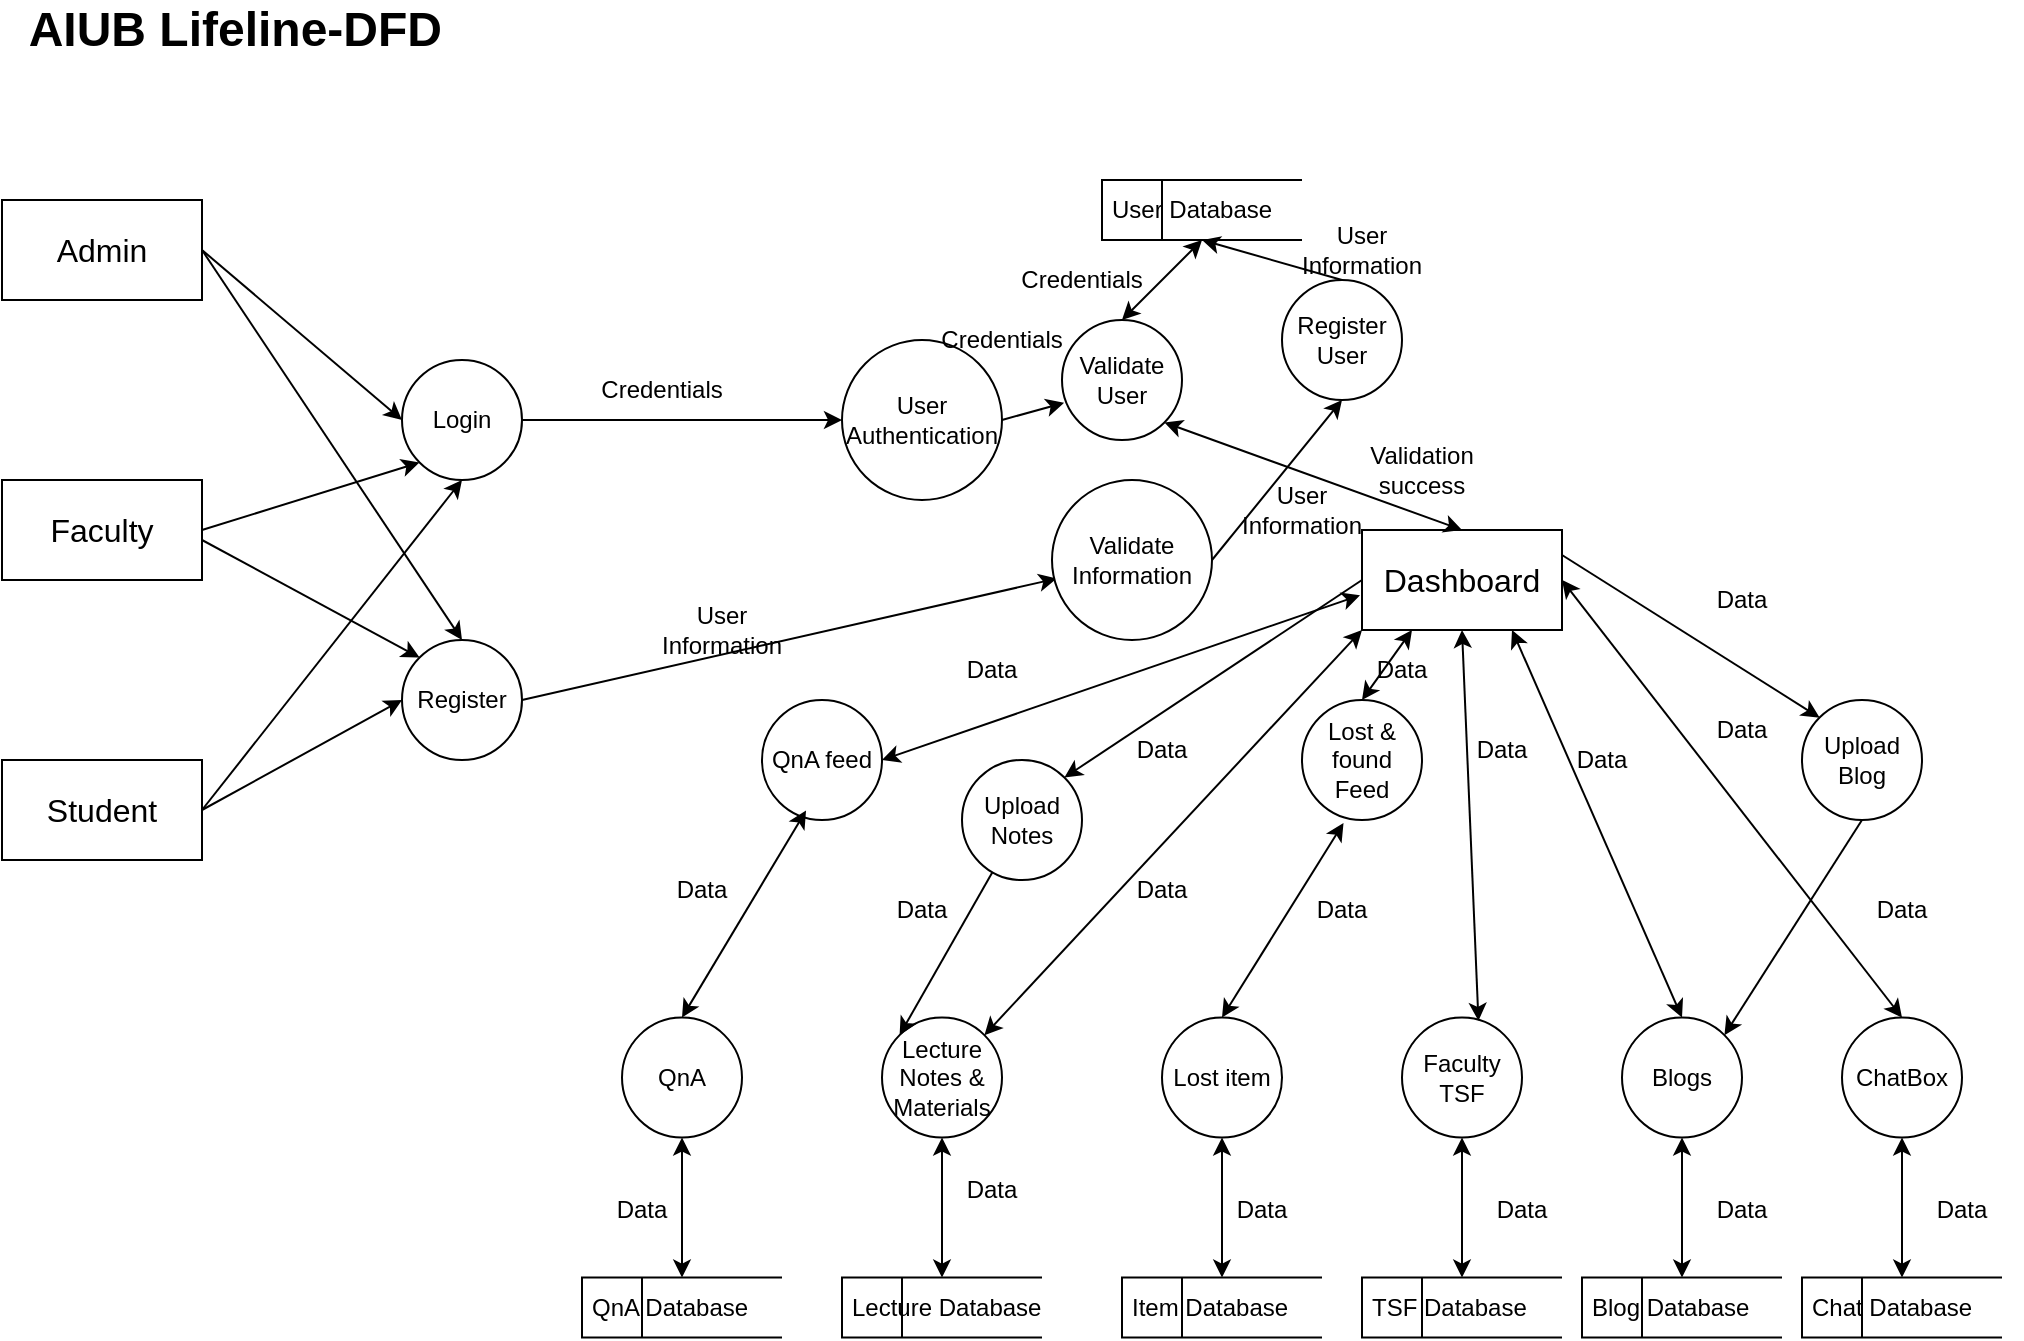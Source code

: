 <mxfile version="28.1.2">
  <diagram name="Page-1" id="tnVEaVtU6iW3XN0gwRTE">
    <mxGraphModel dx="1678" dy="914" grid="1" gridSize="10" guides="1" tooltips="1" connect="1" arrows="1" fold="1" page="1" pageScale="1" pageWidth="1169" pageHeight="827" math="0" shadow="0">
      <root>
        <mxCell id="0" />
        <mxCell id="1" parent="0" />
        <mxCell id="InhovC-3uy6cxq-UtfPf-1" value="&lt;font size=&quot;3&quot;&gt;Admin&lt;/font&gt;" style="html=1;dashed=0;whiteSpace=wrap;" parent="1" vertex="1">
          <mxGeometry x="60" y="210" width="100" height="50" as="geometry" />
        </mxCell>
        <mxCell id="InhovC-3uy6cxq-UtfPf-2" value="&lt;font size=&quot;3&quot;&gt;Faculty&lt;/font&gt;" style="html=1;dashed=0;whiteSpace=wrap;" parent="1" vertex="1">
          <mxGeometry x="60" y="350" width="100" height="50" as="geometry" />
        </mxCell>
        <mxCell id="InhovC-3uy6cxq-UtfPf-3" value="&lt;font size=&quot;3&quot;&gt;Student&lt;/font&gt;" style="html=1;dashed=0;whiteSpace=wrap;" parent="1" vertex="1">
          <mxGeometry x="60" y="490" width="100" height="50" as="geometry" />
        </mxCell>
        <mxCell id="InhovC-3uy6cxq-UtfPf-4" value="Login" style="shape=ellipse;html=1;dashed=0;whiteSpace=wrap;aspect=fixed;perimeter=ellipsePerimeter;" parent="1" vertex="1">
          <mxGeometry x="260" y="290" width="60" height="60" as="geometry" />
        </mxCell>
        <mxCell id="InhovC-3uy6cxq-UtfPf-5" value="" style="endArrow=classic;html=1;rounded=0;exitX=1;exitY=0.5;exitDx=0;exitDy=0;entryX=0;entryY=0.5;entryDx=0;entryDy=0;strokeWidth=1;" parent="1" source="InhovC-3uy6cxq-UtfPf-1" target="InhovC-3uy6cxq-UtfPf-4" edge="1">
          <mxGeometry width="50" height="50" relative="1" as="geometry">
            <mxPoint x="220" y="250" as="sourcePoint" />
            <mxPoint x="270" y="200" as="targetPoint" />
          </mxGeometry>
        </mxCell>
        <mxCell id="InhovC-3uy6cxq-UtfPf-8" value="Register" style="shape=ellipse;html=1;dashed=0;whiteSpace=wrap;aspect=fixed;perimeter=ellipsePerimeter;" parent="1" vertex="1">
          <mxGeometry x="260" y="430" width="60" height="60" as="geometry" />
        </mxCell>
        <mxCell id="InhovC-3uy6cxq-UtfPf-9" value="" style="endArrow=classic;html=1;rounded=0;exitX=1;exitY=0.5;exitDx=0;exitDy=0;entryX=0;entryY=1;entryDx=0;entryDy=0;strokeWidth=1;" parent="1" source="InhovC-3uy6cxq-UtfPf-2" target="InhovC-3uy6cxq-UtfPf-4" edge="1">
          <mxGeometry width="50" height="50" relative="1" as="geometry">
            <mxPoint x="200" y="260" as="sourcePoint" />
            <mxPoint x="300" y="345" as="targetPoint" />
          </mxGeometry>
        </mxCell>
        <mxCell id="InhovC-3uy6cxq-UtfPf-10" value="" style="endArrow=classic;html=1;rounded=0;exitX=1;exitY=0.5;exitDx=0;exitDy=0;entryX=0.5;entryY=1;entryDx=0;entryDy=0;strokeWidth=1;" parent="1" source="InhovC-3uy6cxq-UtfPf-3" target="InhovC-3uy6cxq-UtfPf-4" edge="1">
          <mxGeometry width="50" height="50" relative="1" as="geometry">
            <mxPoint x="230" y="390" as="sourcePoint" />
            <mxPoint x="330" y="475" as="targetPoint" />
          </mxGeometry>
        </mxCell>
        <mxCell id="InhovC-3uy6cxq-UtfPf-11" value="" style="endArrow=classic;html=1;rounded=0;exitX=1;exitY=0.5;exitDx=0;exitDy=0;entryX=0.5;entryY=0;entryDx=0;entryDy=0;strokeWidth=1;" parent="1" source="InhovC-3uy6cxq-UtfPf-1" target="InhovC-3uy6cxq-UtfPf-8" edge="1">
          <mxGeometry width="50" height="50" relative="1" as="geometry">
            <mxPoint x="290" y="360" as="sourcePoint" />
            <mxPoint x="390" y="445" as="targetPoint" />
          </mxGeometry>
        </mxCell>
        <mxCell id="InhovC-3uy6cxq-UtfPf-12" value="" style="endArrow=classic;html=1;rounded=0;entryX=0;entryY=0;entryDx=0;entryDy=0;strokeWidth=1;" parent="1" target="InhovC-3uy6cxq-UtfPf-8" edge="1">
          <mxGeometry width="50" height="50" relative="1" as="geometry">
            <mxPoint x="160" y="380" as="sourcePoint" />
            <mxPoint x="490" y="475" as="targetPoint" />
          </mxGeometry>
        </mxCell>
        <mxCell id="InhovC-3uy6cxq-UtfPf-13" value="" style="endArrow=classic;html=1;rounded=0;exitX=1;exitY=0.5;exitDx=0;exitDy=0;entryX=0;entryY=0.5;entryDx=0;entryDy=0;strokeWidth=1;" parent="1" source="InhovC-3uy6cxq-UtfPf-3" target="InhovC-3uy6cxq-UtfPf-8" edge="1">
          <mxGeometry width="50" height="50" relative="1" as="geometry">
            <mxPoint x="450" y="390" as="sourcePoint" />
            <mxPoint x="550" y="475" as="targetPoint" />
          </mxGeometry>
        </mxCell>
        <mxCell id="InhovC-3uy6cxq-UtfPf-14" value="User Database" style="html=1;dashed=0;whiteSpace=wrap;shape=mxgraph.dfd.dataStoreID;align=left;spacingLeft=3;points=[[0,0],[0.5,0],[1,0],[0,0.5],[1,0.5],[0,1],[0.5,1],[1,1]];" parent="1" vertex="1">
          <mxGeometry x="610" y="200" width="100" height="30" as="geometry" />
        </mxCell>
        <mxCell id="InhovC-3uy6cxq-UtfPf-16" value="" style="endArrow=classic;html=1;rounded=0;exitX=1;exitY=0.5;exitDx=0;exitDy=0;entryX=0;entryY=0.5;entryDx=0;entryDy=0;strokeWidth=1;" parent="1" source="InhovC-3uy6cxq-UtfPf-4" target="IM_Y_9q37_OdS705pkj2-3" edge="1">
          <mxGeometry width="50" height="50" relative="1" as="geometry">
            <mxPoint x="210" y="280" as="sourcePoint" />
            <mxPoint x="600" y="386.5" as="targetPoint" />
          </mxGeometry>
        </mxCell>
        <mxCell id="InhovC-3uy6cxq-UtfPf-17" value="" style="endArrow=classic;html=1;rounded=0;exitX=1;exitY=0.5;exitDx=0;exitDy=0;entryX=0.03;entryY=0.616;entryDx=0;entryDy=0;strokeWidth=1;entryPerimeter=0;" parent="1" source="InhovC-3uy6cxq-UtfPf-8" target="IM_Y_9q37_OdS705pkj2-5" edge="1">
          <mxGeometry width="50" height="50" relative="1" as="geometry">
            <mxPoint x="360" y="450" as="sourcePoint" />
            <mxPoint x="600" y="411.5" as="targetPoint" />
          </mxGeometry>
        </mxCell>
        <mxCell id="InhovC-3uy6cxq-UtfPf-18" value="Validate User" style="shape=ellipse;html=1;dashed=0;whiteSpace=wrap;aspect=fixed;perimeter=ellipsePerimeter;" parent="1" vertex="1">
          <mxGeometry x="590" y="270" width="60" height="60" as="geometry" />
        </mxCell>
        <mxCell id="InhovC-3uy6cxq-UtfPf-20" value="Register User" style="shape=ellipse;html=1;dashed=0;whiteSpace=wrap;aspect=fixed;perimeter=ellipsePerimeter;" parent="1" vertex="1">
          <mxGeometry x="700" y="250" width="60" height="60" as="geometry" />
        </mxCell>
        <mxCell id="InhovC-3uy6cxq-UtfPf-21" value="" style="endArrow=classic;html=1;rounded=0;exitX=0.5;exitY=1;exitDx=0;exitDy=0;entryX=0.5;entryY=0;entryDx=0;entryDy=0;strokeWidth=1;strokeColor=default;startArrow=classic;startFill=1;" parent="1" source="InhovC-3uy6cxq-UtfPf-14" target="InhovC-3uy6cxq-UtfPf-18" edge="1">
          <mxGeometry width="50" height="50" relative="1" as="geometry">
            <mxPoint x="660" y="384" as="sourcePoint" />
            <mxPoint x="630" y="340" as="targetPoint" />
          </mxGeometry>
        </mxCell>
        <mxCell id="InhovC-3uy6cxq-UtfPf-23" value="" style="endArrow=classic;html=1;rounded=0;exitX=0.5;exitY=0;exitDx=0;exitDy=0;entryX=0.5;entryY=1;entryDx=0;entryDy=0;strokeWidth=1;" parent="1" source="InhovC-3uy6cxq-UtfPf-20" target="InhovC-3uy6cxq-UtfPf-14" edge="1">
          <mxGeometry width="50" height="50" relative="1" as="geometry">
            <mxPoint x="720" y="370" as="sourcePoint" />
            <mxPoint x="815" y="414" as="targetPoint" />
          </mxGeometry>
        </mxCell>
        <mxCell id="InhovC-3uy6cxq-UtfPf-24" value="Lost item" style="shape=ellipse;html=1;dashed=0;whiteSpace=wrap;aspect=fixed;perimeter=ellipsePerimeter;" parent="1" vertex="1">
          <mxGeometry x="640" y="618.78" width="60" height="60" as="geometry" />
        </mxCell>
        <mxCell id="InhovC-3uy6cxq-UtfPf-25" value="Faculty TSF" style="shape=ellipse;html=1;dashed=0;whiteSpace=wrap;aspect=fixed;perimeter=ellipsePerimeter;" parent="1" vertex="1">
          <mxGeometry x="760" y="618.78" width="60" height="60" as="geometry" />
        </mxCell>
        <mxCell id="InhovC-3uy6cxq-UtfPf-26" value="Blogs" style="shape=ellipse;html=1;dashed=0;whiteSpace=wrap;aspect=fixed;perimeter=ellipsePerimeter;" parent="1" vertex="1">
          <mxGeometry x="870" y="618.78" width="60" height="60" as="geometry" />
        </mxCell>
        <mxCell id="InhovC-3uy6cxq-UtfPf-27" value="Lecture Notes &amp;amp; Materials" style="shape=ellipse;html=1;dashed=0;whiteSpace=wrap;aspect=fixed;perimeter=ellipsePerimeter;" parent="1" vertex="1">
          <mxGeometry x="500" y="618.78" width="60" height="60" as="geometry" />
        </mxCell>
        <mxCell id="InhovC-3uy6cxq-UtfPf-28" value="QnA" style="shape=ellipse;html=1;dashed=0;whiteSpace=wrap;aspect=fixed;perimeter=ellipsePerimeter;" parent="1" vertex="1">
          <mxGeometry x="370" y="618.78" width="60" height="60" as="geometry" />
        </mxCell>
        <mxCell id="InhovC-3uy6cxq-UtfPf-29" value="ChatBox" style="shape=ellipse;html=1;dashed=0;whiteSpace=wrap;aspect=fixed;perimeter=ellipsePerimeter;" parent="1" vertex="1">
          <mxGeometry x="980" y="618.78" width="60" height="60" as="geometry" />
        </mxCell>
        <mxCell id="InhovC-3uy6cxq-UtfPf-36" value="QnA Database" style="html=1;dashed=0;whiteSpace=wrap;shape=mxgraph.dfd.dataStoreID;align=left;spacingLeft=3;points=[[0,0],[0.5,0],[1,0],[0,0.5],[1,0.5],[0,1],[0.5,1],[1,1]];" parent="1" vertex="1">
          <mxGeometry x="350" y="748.78" width="100" height="30" as="geometry" />
        </mxCell>
        <mxCell id="InhovC-3uy6cxq-UtfPf-37" value="Lecture Database" style="html=1;dashed=0;whiteSpace=wrap;shape=mxgraph.dfd.dataStoreID;align=left;spacingLeft=3;points=[[0,0],[0.5,0],[1,0],[0,0.5],[1,0.5],[0,1],[0.5,1],[1,1]];" parent="1" vertex="1">
          <mxGeometry x="480" y="748.78" width="100" height="30" as="geometry" />
        </mxCell>
        <mxCell id="InhovC-3uy6cxq-UtfPf-38" value="Item Database" style="html=1;dashed=0;whiteSpace=wrap;shape=mxgraph.dfd.dataStoreID;align=left;spacingLeft=3;points=[[0,0],[0.5,0],[1,0],[0,0.5],[1,0.5],[0,1],[0.5,1],[1,1]];" parent="1" vertex="1">
          <mxGeometry x="620" y="748.78" width="100" height="30" as="geometry" />
        </mxCell>
        <mxCell id="InhovC-3uy6cxq-UtfPf-39" value="TSF Database" style="html=1;dashed=0;whiteSpace=wrap;shape=mxgraph.dfd.dataStoreID;align=left;spacingLeft=3;points=[[0,0],[0.5,0],[1,0],[0,0.5],[1,0.5],[0,1],[0.5,1],[1,1]];" parent="1" vertex="1">
          <mxGeometry x="740" y="748.78" width="100" height="30" as="geometry" />
        </mxCell>
        <mxCell id="InhovC-3uy6cxq-UtfPf-40" value="Blog Database" style="html=1;dashed=0;whiteSpace=wrap;shape=mxgraph.dfd.dataStoreID;align=left;spacingLeft=3;points=[[0,0],[0.5,0],[1,0],[0,0.5],[1,0.5],[0,1],[0.5,1],[1,1]];" parent="1" vertex="1">
          <mxGeometry x="850" y="748.78" width="100" height="30" as="geometry" />
        </mxCell>
        <mxCell id="InhovC-3uy6cxq-UtfPf-41" value="Chat Database" style="html=1;dashed=0;whiteSpace=wrap;shape=mxgraph.dfd.dataStoreID;align=left;spacingLeft=3;points=[[0,0],[0.5,0],[1,0],[0,0.5],[1,0.5],[0,1],[0.5,1],[1,1]];" parent="1" vertex="1">
          <mxGeometry x="960" y="748.78" width="100" height="30" as="geometry" />
        </mxCell>
        <mxCell id="InhovC-3uy6cxq-UtfPf-42" value="" style="endArrow=classic;html=1;rounded=0;exitX=0.5;exitY=0;exitDx=0;exitDy=0;entryX=0.5;entryY=1;entryDx=0;entryDy=0;strokeWidth=1;strokeColor=default;startArrow=classic;startFill=1;" parent="1" source="InhovC-3uy6cxq-UtfPf-36" target="InhovC-3uy6cxq-UtfPf-28" edge="1">
          <mxGeometry width="50" height="50" relative="1" as="geometry">
            <mxPoint x="855" y="674.78" as="sourcePoint" />
            <mxPoint x="740" y="568.78" as="targetPoint" />
          </mxGeometry>
        </mxCell>
        <mxCell id="InhovC-3uy6cxq-UtfPf-43" value="" style="endArrow=classic;html=1;rounded=0;exitX=0.5;exitY=0;exitDx=0;exitDy=0;entryX=0.5;entryY=1;entryDx=0;entryDy=0;strokeWidth=1;strokeColor=default;startArrow=classic;startFill=1;" parent="1" source="InhovC-3uy6cxq-UtfPf-37" target="InhovC-3uy6cxq-UtfPf-27" edge="1">
          <mxGeometry width="50" height="50" relative="1" as="geometry">
            <mxPoint x="575" y="824.78" as="sourcePoint" />
            <mxPoint x="460" y="718.78" as="targetPoint" />
          </mxGeometry>
        </mxCell>
        <mxCell id="InhovC-3uy6cxq-UtfPf-44" value="" style="endArrow=classic;html=1;rounded=0;exitX=0.5;exitY=0;exitDx=0;exitDy=0;entryX=0.5;entryY=1;entryDx=0;entryDy=0;strokeWidth=1;strokeColor=default;startArrow=classic;startFill=1;" parent="1" source="InhovC-3uy6cxq-UtfPf-38" target="InhovC-3uy6cxq-UtfPf-24" edge="1">
          <mxGeometry width="50" height="50" relative="1" as="geometry">
            <mxPoint x="725" y="794.78" as="sourcePoint" />
            <mxPoint x="610" y="688.78" as="targetPoint" />
          </mxGeometry>
        </mxCell>
        <mxCell id="InhovC-3uy6cxq-UtfPf-45" value="" style="endArrow=classic;html=1;rounded=0;exitX=0.5;exitY=0;exitDx=0;exitDy=0;entryX=0.5;entryY=1;entryDx=0;entryDy=0;strokeWidth=1;strokeColor=default;startArrow=classic;startFill=1;" parent="1" source="InhovC-3uy6cxq-UtfPf-39" target="InhovC-3uy6cxq-UtfPf-25" edge="1">
          <mxGeometry width="50" height="50" relative="1" as="geometry">
            <mxPoint x="825" y="824.78" as="sourcePoint" />
            <mxPoint x="710" y="718.78" as="targetPoint" />
          </mxGeometry>
        </mxCell>
        <mxCell id="InhovC-3uy6cxq-UtfPf-46" value="" style="endArrow=classic;html=1;rounded=0;exitX=0.5;exitY=0;exitDx=0;exitDy=0;entryX=0.5;entryY=1;entryDx=0;entryDy=0;strokeWidth=1;strokeColor=default;startArrow=classic;startFill=1;" parent="1" source="InhovC-3uy6cxq-UtfPf-40" target="InhovC-3uy6cxq-UtfPf-26" edge="1">
          <mxGeometry width="50" height="50" relative="1" as="geometry">
            <mxPoint x="915" y="904.78" as="sourcePoint" />
            <mxPoint x="800" y="798.78" as="targetPoint" />
          </mxGeometry>
        </mxCell>
        <mxCell id="InhovC-3uy6cxq-UtfPf-47" value="" style="endArrow=classic;html=1;rounded=0;exitX=0.5;exitY=0;exitDx=0;exitDy=0;entryX=0.5;entryY=1;entryDx=0;entryDy=0;strokeWidth=1;strokeColor=default;startArrow=classic;startFill=1;" parent="1" source="InhovC-3uy6cxq-UtfPf-41" target="InhovC-3uy6cxq-UtfPf-29" edge="1">
          <mxGeometry width="50" height="50" relative="1" as="geometry">
            <mxPoint x="1025" y="924.78" as="sourcePoint" />
            <mxPoint x="910" y="818.78" as="targetPoint" />
          </mxGeometry>
        </mxCell>
        <mxCell id="InhovC-3uy6cxq-UtfPf-48" value="&lt;font style=&quot;font-size: 24px;&quot;&gt;&lt;b&gt;AIUB Lifeline-DFD&amp;nbsp;&lt;/b&gt;&lt;/font&gt;" style="text;html=1;align=center;verticalAlign=middle;whiteSpace=wrap;rounded=0;" parent="1" vertex="1">
          <mxGeometry x="70" y="110" width="220" height="30" as="geometry" />
        </mxCell>
        <mxCell id="IM_Y_9q37_OdS705pkj2-3" value="User&lt;div&gt;Authentication&lt;/div&gt;" style="shape=ellipse;html=1;dashed=0;whiteSpace=wrap;aspect=fixed;perimeter=ellipsePerimeter;" vertex="1" parent="1">
          <mxGeometry x="480" y="280" width="80" height="80" as="geometry" />
        </mxCell>
        <mxCell id="IM_Y_9q37_OdS705pkj2-4" value="" style="endArrow=classic;html=1;rounded=0;entryX=0.017;entryY=0.69;entryDx=0;entryDy=0;entryPerimeter=0;exitX=1;exitY=0.5;exitDx=0;exitDy=0;" edge="1" parent="1" source="IM_Y_9q37_OdS705pkj2-3" target="InhovC-3uy6cxq-UtfPf-18">
          <mxGeometry width="50" height="50" relative="1" as="geometry">
            <mxPoint x="570" y="400" as="sourcePoint" />
            <mxPoint x="620" y="350" as="targetPoint" />
          </mxGeometry>
        </mxCell>
        <mxCell id="IM_Y_9q37_OdS705pkj2-5" value="Validate&lt;div&gt;Information&lt;/div&gt;" style="shape=ellipse;html=1;dashed=0;whiteSpace=wrap;aspect=fixed;perimeter=ellipsePerimeter;" vertex="1" parent="1">
          <mxGeometry x="585" y="350" width="80" height="80" as="geometry" />
        </mxCell>
        <mxCell id="IM_Y_9q37_OdS705pkj2-6" value="" style="endArrow=classic;html=1;rounded=0;exitX=1;exitY=0.5;exitDx=0;exitDy=0;entryX=0.5;entryY=1;entryDx=0;entryDy=0;" edge="1" parent="1" source="IM_Y_9q37_OdS705pkj2-5" target="InhovC-3uy6cxq-UtfPf-20">
          <mxGeometry width="50" height="50" relative="1" as="geometry">
            <mxPoint x="690" y="410" as="sourcePoint" />
            <mxPoint x="740" y="360" as="targetPoint" />
          </mxGeometry>
        </mxCell>
        <mxCell id="IM_Y_9q37_OdS705pkj2-8" value="&lt;font size=&quot;3&quot;&gt;Dashboard&lt;/font&gt;" style="html=1;dashed=0;whiteSpace=wrap;" vertex="1" parent="1">
          <mxGeometry x="740" y="375" width="100" height="50" as="geometry" />
        </mxCell>
        <mxCell id="IM_Y_9q37_OdS705pkj2-9" value="" style="endArrow=classic;startArrow=classic;html=1;rounded=0;exitX=1;exitY=1;exitDx=0;exitDy=0;entryX=0.5;entryY=0;entryDx=0;entryDy=0;" edge="1" parent="1" source="InhovC-3uy6cxq-UtfPf-18" target="IM_Y_9q37_OdS705pkj2-8">
          <mxGeometry width="50" height="50" relative="1" as="geometry">
            <mxPoint x="780" y="370" as="sourcePoint" />
            <mxPoint x="830" y="320" as="targetPoint" />
          </mxGeometry>
        </mxCell>
        <mxCell id="IM_Y_9q37_OdS705pkj2-10" value="Credentials" style="text;html=1;align=center;verticalAlign=middle;whiteSpace=wrap;rounded=0;" vertex="1" parent="1">
          <mxGeometry x="360" y="290" width="60" height="30" as="geometry" />
        </mxCell>
        <mxCell id="IM_Y_9q37_OdS705pkj2-11" value="User Information" style="text;html=1;align=center;verticalAlign=middle;whiteSpace=wrap;rounded=0;" vertex="1" parent="1">
          <mxGeometry x="390" y="410" width="60" height="30" as="geometry" />
        </mxCell>
        <mxCell id="IM_Y_9q37_OdS705pkj2-12" value="Validation success" style="text;html=1;align=center;verticalAlign=middle;whiteSpace=wrap;rounded=0;" vertex="1" parent="1">
          <mxGeometry x="740" y="330" width="60" height="30" as="geometry" />
        </mxCell>
        <mxCell id="IM_Y_9q37_OdS705pkj2-13" value="User Information" style="text;html=1;align=center;verticalAlign=middle;whiteSpace=wrap;rounded=0;" vertex="1" parent="1">
          <mxGeometry x="680" y="350" width="60" height="30" as="geometry" />
        </mxCell>
        <mxCell id="IM_Y_9q37_OdS705pkj2-14" value="User Information" style="text;html=1;align=center;verticalAlign=middle;whiteSpace=wrap;rounded=0;" vertex="1" parent="1">
          <mxGeometry x="710" y="220" width="60" height="30" as="geometry" />
        </mxCell>
        <mxCell id="IM_Y_9q37_OdS705pkj2-15" value="Credentials" style="text;html=1;align=center;verticalAlign=middle;whiteSpace=wrap;rounded=0;" vertex="1" parent="1">
          <mxGeometry x="530" y="265" width="60" height="30" as="geometry" />
        </mxCell>
        <mxCell id="IM_Y_9q37_OdS705pkj2-16" value="Credentials" style="text;html=1;align=center;verticalAlign=middle;whiteSpace=wrap;rounded=0;" vertex="1" parent="1">
          <mxGeometry x="570" y="235" width="60" height="30" as="geometry" />
        </mxCell>
        <mxCell id="IM_Y_9q37_OdS705pkj2-17" value="QnA feed" style="shape=ellipse;html=1;dashed=0;whiteSpace=wrap;aspect=fixed;perimeter=ellipsePerimeter;" vertex="1" parent="1">
          <mxGeometry x="440" y="460" width="60" height="60" as="geometry" />
        </mxCell>
        <mxCell id="IM_Y_9q37_OdS705pkj2-18" value="" style="endArrow=classic;startArrow=classic;html=1;rounded=0;exitX=1;exitY=0.5;exitDx=0;exitDy=0;entryX=-0.01;entryY=0.652;entryDx=0;entryDy=0;entryPerimeter=0;" edge="1" parent="1" source="IM_Y_9q37_OdS705pkj2-17" target="IM_Y_9q37_OdS705pkj2-8">
          <mxGeometry width="50" height="50" relative="1" as="geometry">
            <mxPoint x="520" y="510" as="sourcePoint" />
            <mxPoint x="570" y="460" as="targetPoint" />
          </mxGeometry>
        </mxCell>
        <mxCell id="IM_Y_9q37_OdS705pkj2-19" value="" style="endArrow=classic;startArrow=classic;html=1;rounded=0;entryX=0.367;entryY=0.921;entryDx=0;entryDy=0;entryPerimeter=0;exitX=0.5;exitY=0;exitDx=0;exitDy=0;" edge="1" parent="1" source="InhovC-3uy6cxq-UtfPf-28" target="IM_Y_9q37_OdS705pkj2-17">
          <mxGeometry width="50" height="50" relative="1" as="geometry">
            <mxPoint x="350" y="648.78" as="sourcePoint" />
            <mxPoint x="442.22" y="590.0" as="targetPoint" />
          </mxGeometry>
        </mxCell>
        <mxCell id="IM_Y_9q37_OdS705pkj2-20" value="" style="endArrow=classic;startArrow=classic;html=1;rounded=0;exitX=1;exitY=0;exitDx=0;exitDy=0;entryX=0;entryY=1;entryDx=0;entryDy=0;" edge="1" parent="1" source="InhovC-3uy6cxq-UtfPf-27" target="IM_Y_9q37_OdS705pkj2-8">
          <mxGeometry width="50" height="50" relative="1" as="geometry">
            <mxPoint x="561.213" y="519.997" as="sourcePoint" />
            <mxPoint x="650" y="481.21" as="targetPoint" />
          </mxGeometry>
        </mxCell>
        <mxCell id="IM_Y_9q37_OdS705pkj2-21" value="Lost &amp;amp; found Feed" style="shape=ellipse;html=1;dashed=0;whiteSpace=wrap;aspect=fixed;perimeter=ellipsePerimeter;" vertex="1" parent="1">
          <mxGeometry x="710" y="460" width="60" height="60" as="geometry" />
        </mxCell>
        <mxCell id="IM_Y_9q37_OdS705pkj2-22" value="" style="endArrow=classic;startArrow=classic;html=1;rounded=0;entryX=0.25;entryY=1;entryDx=0;entryDy=0;exitX=0.5;exitY=0;exitDx=0;exitDy=0;" edge="1" parent="1" source="IM_Y_9q37_OdS705pkj2-21" target="IM_Y_9q37_OdS705pkj2-8">
          <mxGeometry width="50" height="50" relative="1" as="geometry">
            <mxPoint x="800" y="512.2" as="sourcePoint" />
            <mxPoint x="794.2" y="425.0" as="targetPoint" />
          </mxGeometry>
        </mxCell>
        <mxCell id="IM_Y_9q37_OdS705pkj2-23" value="" style="endArrow=classic;startArrow=classic;html=1;rounded=0;entryX=0.346;entryY=1.025;entryDx=0;entryDy=0;entryPerimeter=0;exitX=0.5;exitY=0;exitDx=0;exitDy=0;" edge="1" parent="1" source="InhovC-3uy6cxq-UtfPf-24" target="IM_Y_9q37_OdS705pkj2-21">
          <mxGeometry width="50" height="50" relative="1" as="geometry">
            <mxPoint x="560" y="728.78" as="sourcePoint" />
            <mxPoint x="723.02" y="605.96" as="targetPoint" />
          </mxGeometry>
        </mxCell>
        <mxCell id="IM_Y_9q37_OdS705pkj2-24" value="" style="endArrow=classic;startArrow=classic;html=1;rounded=0;exitX=0.637;exitY=0.027;exitDx=0;exitDy=0;exitPerimeter=0;entryX=0.5;entryY=1;entryDx=0;entryDy=0;" edge="1" parent="1" source="InhovC-3uy6cxq-UtfPf-25" target="IM_Y_9q37_OdS705pkj2-8">
          <mxGeometry width="50" height="50" relative="1" as="geometry">
            <mxPoint x="820" y="520" as="sourcePoint" />
            <mxPoint x="870" y="470" as="targetPoint" />
          </mxGeometry>
        </mxCell>
        <mxCell id="IM_Y_9q37_OdS705pkj2-25" value="" style="endArrow=classic;startArrow=classic;html=1;rounded=0;entryX=0.75;entryY=1;entryDx=0;entryDy=0;exitX=0.5;exitY=0;exitDx=0;exitDy=0;" edge="1" parent="1" source="InhovC-3uy6cxq-UtfPf-26" target="IM_Y_9q37_OdS705pkj2-8">
          <mxGeometry width="50" height="50" relative="1" as="geometry">
            <mxPoint x="870" y="510" as="sourcePoint" />
            <mxPoint x="920" y="460" as="targetPoint" />
          </mxGeometry>
        </mxCell>
        <mxCell id="IM_Y_9q37_OdS705pkj2-26" value="" style="endArrow=classic;startArrow=classic;html=1;rounded=0;exitX=1;exitY=0.5;exitDx=0;exitDy=0;entryX=0.5;entryY=0;entryDx=0;entryDy=0;" edge="1" parent="1" source="IM_Y_9q37_OdS705pkj2-8" target="InhovC-3uy6cxq-UtfPf-29">
          <mxGeometry width="50" height="50" relative="1" as="geometry">
            <mxPoint x="920" y="440" as="sourcePoint" />
            <mxPoint x="970" y="390" as="targetPoint" />
          </mxGeometry>
        </mxCell>
        <mxCell id="IM_Y_9q37_OdS705pkj2-27" value="Upload Notes" style="shape=ellipse;html=1;dashed=0;whiteSpace=wrap;aspect=fixed;perimeter=ellipsePerimeter;" vertex="1" parent="1">
          <mxGeometry x="540" y="490" width="60" height="60" as="geometry" />
        </mxCell>
        <mxCell id="IM_Y_9q37_OdS705pkj2-28" value="" style="endArrow=classic;html=1;rounded=0;exitX=0;exitY=0.5;exitDx=0;exitDy=0;entryX=1;entryY=0;entryDx=0;entryDy=0;" edge="1" parent="1" source="IM_Y_9q37_OdS705pkj2-8" target="IM_Y_9q37_OdS705pkj2-27">
          <mxGeometry width="50" height="50" relative="1" as="geometry">
            <mxPoint x="590" y="520" as="sourcePoint" />
            <mxPoint x="640" y="470" as="targetPoint" />
          </mxGeometry>
        </mxCell>
        <mxCell id="IM_Y_9q37_OdS705pkj2-29" value="" style="endArrow=classic;html=1;rounded=0;entryX=0;entryY=0;entryDx=0;entryDy=0;" edge="1" parent="1" source="IM_Y_9q37_OdS705pkj2-27" target="InhovC-3uy6cxq-UtfPf-27">
          <mxGeometry width="50" height="50" relative="1" as="geometry">
            <mxPoint x="340" y="610" as="sourcePoint" />
            <mxPoint x="390" y="560" as="targetPoint" />
          </mxGeometry>
        </mxCell>
        <mxCell id="IM_Y_9q37_OdS705pkj2-30" value="Upload Blog" style="shape=ellipse;html=1;dashed=0;whiteSpace=wrap;aspect=fixed;perimeter=ellipsePerimeter;" vertex="1" parent="1">
          <mxGeometry x="960" y="460" width="60" height="60" as="geometry" />
        </mxCell>
        <mxCell id="IM_Y_9q37_OdS705pkj2-31" value="" style="endArrow=classic;html=1;rounded=0;exitX=1;exitY=0.25;exitDx=0;exitDy=0;entryX=0;entryY=0;entryDx=0;entryDy=0;" edge="1" parent="1" source="IM_Y_9q37_OdS705pkj2-8" target="IM_Y_9q37_OdS705pkj2-30">
          <mxGeometry width="50" height="50" relative="1" as="geometry">
            <mxPoint x="880" y="400" as="sourcePoint" />
            <mxPoint x="930" y="350" as="targetPoint" />
          </mxGeometry>
        </mxCell>
        <mxCell id="IM_Y_9q37_OdS705pkj2-32" value="" style="endArrow=classic;html=1;rounded=0;exitX=0.5;exitY=1;exitDx=0;exitDy=0;entryX=1;entryY=0;entryDx=0;entryDy=0;" edge="1" parent="1" source="IM_Y_9q37_OdS705pkj2-30" target="InhovC-3uy6cxq-UtfPf-26">
          <mxGeometry width="50" height="50" relative="1" as="geometry">
            <mxPoint x="1050" y="440" as="sourcePoint" />
            <mxPoint x="1100" y="390" as="targetPoint" />
          </mxGeometry>
        </mxCell>
        <mxCell id="IM_Y_9q37_OdS705pkj2-33" value="Data" style="text;html=1;align=center;verticalAlign=middle;whiteSpace=wrap;rounded=0;" vertex="1" parent="1">
          <mxGeometry x="350" y="700" width="60" height="30" as="geometry" />
        </mxCell>
        <mxCell id="IM_Y_9q37_OdS705pkj2-34" value="Data" style="text;html=1;align=center;verticalAlign=middle;whiteSpace=wrap;rounded=0;" vertex="1" parent="1">
          <mxGeometry x="380" y="540" width="60" height="30" as="geometry" />
        </mxCell>
        <mxCell id="IM_Y_9q37_OdS705pkj2-35" value="Data" style="text;html=1;align=center;verticalAlign=middle;whiteSpace=wrap;rounded=0;" vertex="1" parent="1">
          <mxGeometry x="525" y="430" width="60" height="30" as="geometry" />
        </mxCell>
        <mxCell id="IM_Y_9q37_OdS705pkj2-36" value="Data" style="text;html=1;align=center;verticalAlign=middle;whiteSpace=wrap;rounded=0;" vertex="1" parent="1">
          <mxGeometry x="490" y="550" width="60" height="30" as="geometry" />
        </mxCell>
        <mxCell id="IM_Y_9q37_OdS705pkj2-37" value="Data" style="text;html=1;align=center;verticalAlign=middle;whiteSpace=wrap;rounded=0;" vertex="1" parent="1">
          <mxGeometry x="525" y="690" width="60" height="30" as="geometry" />
        </mxCell>
        <mxCell id="IM_Y_9q37_OdS705pkj2-38" value="Data" style="text;html=1;align=center;verticalAlign=middle;whiteSpace=wrap;rounded=0;" vertex="1" parent="1">
          <mxGeometry x="610" y="540" width="60" height="30" as="geometry" />
        </mxCell>
        <mxCell id="IM_Y_9q37_OdS705pkj2-39" value="Data" style="text;html=1;align=center;verticalAlign=middle;whiteSpace=wrap;rounded=0;" vertex="1" parent="1">
          <mxGeometry x="610" y="470" width="60" height="30" as="geometry" />
        </mxCell>
        <mxCell id="IM_Y_9q37_OdS705pkj2-40" value="Data" style="text;html=1;align=center;verticalAlign=middle;whiteSpace=wrap;rounded=0;" vertex="1" parent="1">
          <mxGeometry x="730" y="430" width="60" height="30" as="geometry" />
        </mxCell>
        <mxCell id="IM_Y_9q37_OdS705pkj2-41" value="Data" style="text;html=1;align=center;verticalAlign=middle;whiteSpace=wrap;rounded=0;" vertex="1" parent="1">
          <mxGeometry x="780" y="470" width="60" height="30" as="geometry" />
        </mxCell>
        <mxCell id="IM_Y_9q37_OdS705pkj2-42" value="Data" style="text;html=1;align=center;verticalAlign=middle;whiteSpace=wrap;rounded=0;" vertex="1" parent="1">
          <mxGeometry x="830" y="475" width="60" height="30" as="geometry" />
        </mxCell>
        <mxCell id="IM_Y_9q37_OdS705pkj2-43" value="Data" style="text;html=1;align=center;verticalAlign=middle;whiteSpace=wrap;rounded=0;" vertex="1" parent="1">
          <mxGeometry x="900" y="395" width="60" height="30" as="geometry" />
        </mxCell>
        <mxCell id="IM_Y_9q37_OdS705pkj2-44" value="Data" style="text;html=1;align=center;verticalAlign=middle;whiteSpace=wrap;rounded=0;" vertex="1" parent="1">
          <mxGeometry x="900" y="460" width="60" height="30" as="geometry" />
        </mxCell>
        <mxCell id="IM_Y_9q37_OdS705pkj2-45" value="Data" style="text;html=1;align=center;verticalAlign=middle;whiteSpace=wrap;rounded=0;" vertex="1" parent="1">
          <mxGeometry x="700" y="550" width="60" height="30" as="geometry" />
        </mxCell>
        <mxCell id="IM_Y_9q37_OdS705pkj2-46" value="Data" style="text;html=1;align=center;verticalAlign=middle;whiteSpace=wrap;rounded=0;" vertex="1" parent="1">
          <mxGeometry x="660" y="700" width="60" height="30" as="geometry" />
        </mxCell>
        <mxCell id="IM_Y_9q37_OdS705pkj2-47" value="Data" style="text;html=1;align=center;verticalAlign=middle;whiteSpace=wrap;rounded=0;" vertex="1" parent="1">
          <mxGeometry x="790" y="700" width="60" height="30" as="geometry" />
        </mxCell>
        <mxCell id="IM_Y_9q37_OdS705pkj2-48" value="Data" style="text;html=1;align=center;verticalAlign=middle;whiteSpace=wrap;rounded=0;" vertex="1" parent="1">
          <mxGeometry x="900" y="700" width="60" height="30" as="geometry" />
        </mxCell>
        <mxCell id="IM_Y_9q37_OdS705pkj2-49" value="Data" style="text;html=1;align=center;verticalAlign=middle;whiteSpace=wrap;rounded=0;" vertex="1" parent="1">
          <mxGeometry x="1010" y="700" width="60" height="30" as="geometry" />
        </mxCell>
        <mxCell id="IM_Y_9q37_OdS705pkj2-50" value="Data" style="text;html=1;align=center;verticalAlign=middle;whiteSpace=wrap;rounded=0;" vertex="1" parent="1">
          <mxGeometry x="980" y="550" width="60" height="30" as="geometry" />
        </mxCell>
      </root>
    </mxGraphModel>
  </diagram>
</mxfile>
